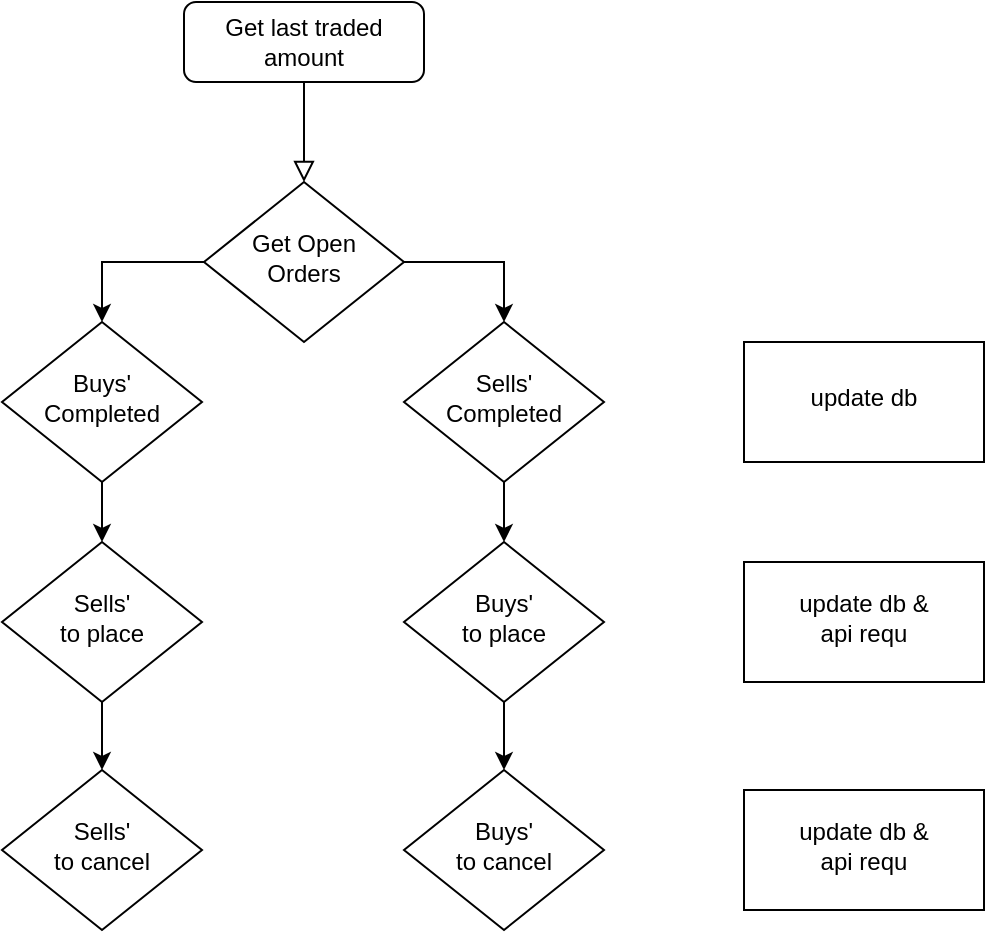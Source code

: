 <mxfile version="20.5.1" type="device"><diagram id="C5RBs43oDa-KdzZeNtuy" name="Page-1"><mxGraphModel dx="1422" dy="820" grid="1" gridSize="10" guides="1" tooltips="1" connect="1" arrows="1" fold="1" page="1" pageScale="1" pageWidth="827" pageHeight="1169" math="0" shadow="0"><root><mxCell id="WIyWlLk6GJQsqaUBKTNV-0"/><mxCell id="WIyWlLk6GJQsqaUBKTNV-1" parent="WIyWlLk6GJQsqaUBKTNV-0"/><mxCell id="WIyWlLk6GJQsqaUBKTNV-2" value="" style="rounded=0;html=1;jettySize=auto;orthogonalLoop=1;fontSize=11;endArrow=block;endFill=0;endSize=8;strokeWidth=1;shadow=0;labelBackgroundColor=none;edgeStyle=orthogonalEdgeStyle;" parent="WIyWlLk6GJQsqaUBKTNV-1" source="WIyWlLk6GJQsqaUBKTNV-3" target="WIyWlLk6GJQsqaUBKTNV-6" edge="1"><mxGeometry relative="1" as="geometry"/></mxCell><mxCell id="WIyWlLk6GJQsqaUBKTNV-3" value="Get last traded amount" style="rounded=1;whiteSpace=wrap;html=1;fontSize=12;glass=0;strokeWidth=1;shadow=0;" parent="WIyWlLk6GJQsqaUBKTNV-1" vertex="1"><mxGeometry x="320" y="80" width="120" height="40" as="geometry"/></mxCell><mxCell id="WIyWlLk6GJQsqaUBKTNV-6" value="Get Open Orders" style="rhombus;whiteSpace=wrap;html=1;shadow=0;fontFamily=Helvetica;fontSize=12;align=center;strokeWidth=1;spacing=6;spacingTop=-4;" parent="WIyWlLk6GJQsqaUBKTNV-1" vertex="1"><mxGeometry x="330" y="170" width="100" height="80" as="geometry"/></mxCell><mxCell id="70I0UTSfgIeIEnW4CLHo-3" value="" style="edgeStyle=orthogonalEdgeStyle;rounded=0;orthogonalLoop=1;jettySize=auto;html=1;exitX=1;exitY=0.5;exitDx=0;exitDy=0;" edge="1" parent="WIyWlLk6GJQsqaUBKTNV-1" source="WIyWlLk6GJQsqaUBKTNV-6" target="70I0UTSfgIeIEnW4CLHo-2"><mxGeometry relative="1" as="geometry"/></mxCell><mxCell id="70I0UTSfgIeIEnW4CLHo-6" value="" style="edgeStyle=orthogonalEdgeStyle;rounded=0;orthogonalLoop=1;jettySize=auto;html=1;entryX=0.5;entryY=0;entryDx=0;entryDy=0;" edge="1" parent="WIyWlLk6GJQsqaUBKTNV-1" source="WIyWlLk6GJQsqaUBKTNV-6" target="70I0UTSfgIeIEnW4CLHo-5"><mxGeometry relative="1" as="geometry"/></mxCell><mxCell id="70I0UTSfgIeIEnW4CLHo-8" value="" style="edgeStyle=orthogonalEdgeStyle;rounded=0;orthogonalLoop=1;jettySize=auto;html=1;exitX=0.5;exitY=1;exitDx=0;exitDy=0;" edge="1" parent="WIyWlLk6GJQsqaUBKTNV-1" source="70I0UTSfgIeIEnW4CLHo-5" target="70I0UTSfgIeIEnW4CLHo-7"><mxGeometry relative="1" as="geometry"/></mxCell><mxCell id="70I0UTSfgIeIEnW4CLHo-17" value="" style="edgeStyle=orthogonalEdgeStyle;rounded=0;orthogonalLoop=1;jettySize=auto;html=1;" edge="1" parent="WIyWlLk6GJQsqaUBKTNV-1" source="WIyWlLk6GJQsqaUBKTNV-10" target="70I0UTSfgIeIEnW4CLHo-16"><mxGeometry relative="1" as="geometry"/></mxCell><mxCell id="WIyWlLk6GJQsqaUBKTNV-10" value="&lt;div&gt;Buys' &lt;br&gt;&lt;/div&gt;&lt;div&gt;to place&lt;/div&gt;" style="rhombus;whiteSpace=wrap;html=1;shadow=0;fontFamily=Helvetica;fontSize=12;align=center;strokeWidth=1;spacing=6;spacingTop=-4;" parent="WIyWlLk6GJQsqaUBKTNV-1" vertex="1"><mxGeometry x="430" y="350" width="100" height="80" as="geometry"/></mxCell><mxCell id="70I0UTSfgIeIEnW4CLHo-13" value="" style="edgeStyle=orthogonalEdgeStyle;rounded=0;orthogonalLoop=1;jettySize=auto;html=1;" edge="1" parent="WIyWlLk6GJQsqaUBKTNV-1" source="70I0UTSfgIeIEnW4CLHo-2" target="WIyWlLk6GJQsqaUBKTNV-10"><mxGeometry relative="1" as="geometry"/></mxCell><mxCell id="70I0UTSfgIeIEnW4CLHo-2" value="&lt;div&gt;Sells'&lt;/div&gt;&lt;div&gt;Completed&lt;br&gt;&lt;/div&gt;" style="rhombus;whiteSpace=wrap;html=1;shadow=0;fontFamily=Helvetica;fontSize=12;align=center;strokeWidth=1;spacing=6;spacingTop=-4;" vertex="1" parent="WIyWlLk6GJQsqaUBKTNV-1"><mxGeometry x="430" y="240" width="100" height="80" as="geometry"/></mxCell><mxCell id="70I0UTSfgIeIEnW4CLHo-5" value="&lt;div&gt;Buys' &lt;br&gt;&lt;/div&gt;&lt;div&gt;Completed&lt;/div&gt;" style="rhombus;whiteSpace=wrap;html=1;shadow=0;fontFamily=Helvetica;fontSize=12;align=center;strokeWidth=1;spacing=6;spacingTop=-4;" vertex="1" parent="WIyWlLk6GJQsqaUBKTNV-1"><mxGeometry x="229" y="240" width="100" height="80" as="geometry"/></mxCell><mxCell id="70I0UTSfgIeIEnW4CLHo-15" value="" style="edgeStyle=orthogonalEdgeStyle;rounded=0;orthogonalLoop=1;jettySize=auto;html=1;" edge="1" parent="WIyWlLk6GJQsqaUBKTNV-1" source="70I0UTSfgIeIEnW4CLHo-7" target="70I0UTSfgIeIEnW4CLHo-14"><mxGeometry relative="1" as="geometry"/></mxCell><mxCell id="70I0UTSfgIeIEnW4CLHo-7" value="&lt;div&gt;Sells'&lt;/div&gt;&lt;div&gt;to place&lt;br&gt;&lt;/div&gt;" style="rhombus;whiteSpace=wrap;html=1;shadow=0;fontFamily=Helvetica;fontSize=12;align=center;strokeWidth=1;spacing=6;spacingTop=-4;" vertex="1" parent="WIyWlLk6GJQsqaUBKTNV-1"><mxGeometry x="229" y="350" width="100" height="80" as="geometry"/></mxCell><mxCell id="70I0UTSfgIeIEnW4CLHo-14" value="&lt;div&gt;Sells'&lt;/div&gt;&lt;div&gt;to cancel&lt;br&gt;&lt;/div&gt;" style="rhombus;whiteSpace=wrap;html=1;shadow=0;fontFamily=Helvetica;fontSize=12;align=center;strokeWidth=1;spacing=6;spacingTop=-4;" vertex="1" parent="WIyWlLk6GJQsqaUBKTNV-1"><mxGeometry x="229" y="464" width="100" height="80" as="geometry"/></mxCell><mxCell id="70I0UTSfgIeIEnW4CLHo-16" value="&lt;div&gt;Buys' &lt;br&gt;&lt;/div&gt;&lt;div&gt;to cancel&lt;br&gt;&lt;/div&gt;" style="rhombus;whiteSpace=wrap;html=1;shadow=0;fontFamily=Helvetica;fontSize=12;align=center;strokeWidth=1;spacing=6;spacingTop=-4;" vertex="1" parent="WIyWlLk6GJQsqaUBKTNV-1"><mxGeometry x="430" y="464" width="100" height="80" as="geometry"/></mxCell><mxCell id="70I0UTSfgIeIEnW4CLHo-18" value="update db" style="whiteSpace=wrap;html=1;shadow=0;strokeWidth=1;spacing=6;spacingTop=-4;" vertex="1" parent="WIyWlLk6GJQsqaUBKTNV-1"><mxGeometry x="600" y="250" width="120" height="60" as="geometry"/></mxCell><mxCell id="70I0UTSfgIeIEnW4CLHo-20" value="&lt;div&gt;update db &amp;amp;&lt;/div&gt;&lt;div&gt;api requ&lt;/div&gt;" style="whiteSpace=wrap;html=1;shadow=0;strokeWidth=1;spacing=6;spacingTop=-4;" vertex="1" parent="WIyWlLk6GJQsqaUBKTNV-1"><mxGeometry x="600" y="360" width="120" height="60" as="geometry"/></mxCell><mxCell id="70I0UTSfgIeIEnW4CLHo-22" value="&lt;div&gt;update db &amp;amp;&lt;/div&gt;&lt;div&gt;api requ&lt;br&gt;&lt;/div&gt;" style="whiteSpace=wrap;html=1;shadow=0;strokeWidth=1;spacing=6;spacingTop=-4;" vertex="1" parent="WIyWlLk6GJQsqaUBKTNV-1"><mxGeometry x="600" y="474" width="120" height="60" as="geometry"/></mxCell></root></mxGraphModel></diagram></mxfile>